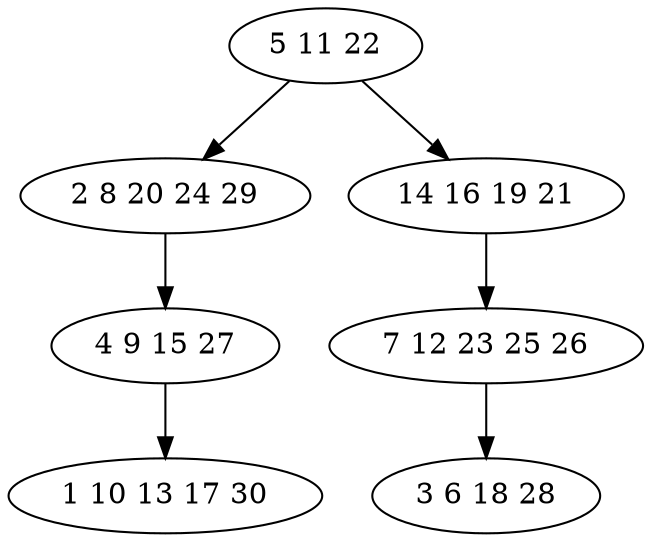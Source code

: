 digraph true_tree {
	"0" -> "1"
	"0" -> "2"
	"1" -> "3"
	"2" -> "4"
	"4" -> "5"
	"3" -> "6"
	"0" [label="5 11 22"];
	"1" [label="2 8 20 24 29"];
	"2" [label="14 16 19 21"];
	"3" [label="4 9 15 27"];
	"4" [label="7 12 23 25 26"];
	"5" [label="3 6 18 28"];
	"6" [label="1 10 13 17 30"];
}
